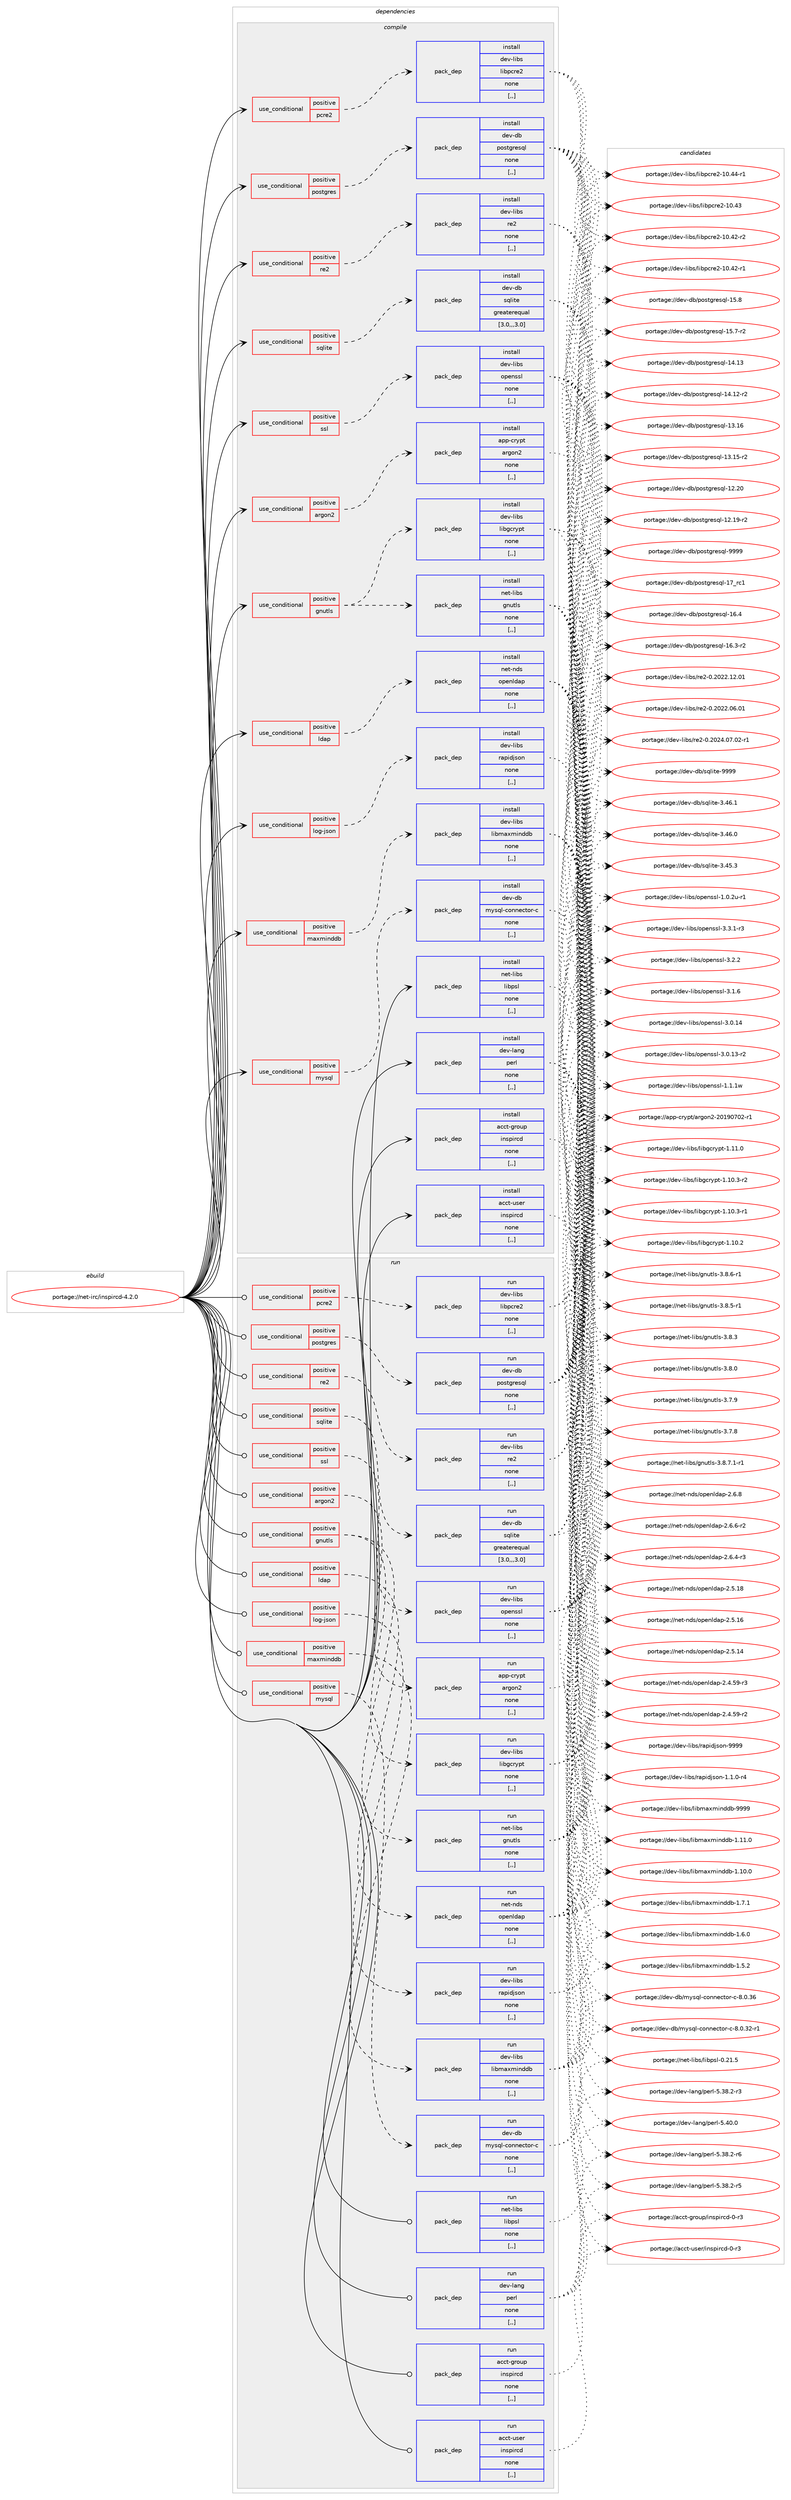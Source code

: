 digraph prolog {

# *************
# Graph options
# *************

newrank=true;
concentrate=true;
compound=true;
graph [rankdir=LR,fontname=Helvetica,fontsize=10,ranksep=1.5];#, ranksep=2.5, nodesep=0.2];
edge  [arrowhead=vee];
node  [fontname=Helvetica,fontsize=10];

# **********
# The ebuild
# **********

subgraph cluster_leftcol {
color=gray;
label=<<i>ebuild</i>>;
id [label="portage://net-irc/inspircd-4.2.0", color=red, width=4, href="../net-irc/inspircd-4.2.0.svg"];
}

# ****************
# The dependencies
# ****************

subgraph cluster_midcol {
color=gray;
label=<<i>dependencies</i>>;
subgraph cluster_compile {
fillcolor="#eeeeee";
style=filled;
label=<<i>compile</i>>;
subgraph cond226872 {
dependency867693 [label=<<TABLE BORDER="0" CELLBORDER="1" CELLSPACING="0" CELLPADDING="4"><TR><TD ROWSPAN="3" CELLPADDING="10">use_conditional</TD></TR><TR><TD>positive</TD></TR><TR><TD>argon2</TD></TR></TABLE>>, shape=none, color=red];
subgraph pack634426 {
dependency867694 [label=<<TABLE BORDER="0" CELLBORDER="1" CELLSPACING="0" CELLPADDING="4" WIDTH="220"><TR><TD ROWSPAN="6" CELLPADDING="30">pack_dep</TD></TR><TR><TD WIDTH="110">install</TD></TR><TR><TD>app-crypt</TD></TR><TR><TD>argon2</TD></TR><TR><TD>none</TD></TR><TR><TD>[,,]</TD></TR></TABLE>>, shape=none, color=blue];
}
dependency867693:e -> dependency867694:w [weight=20,style="dashed",arrowhead="vee"];
}
id:e -> dependency867693:w [weight=20,style="solid",arrowhead="vee"];
subgraph cond226873 {
dependency867695 [label=<<TABLE BORDER="0" CELLBORDER="1" CELLSPACING="0" CELLPADDING="4"><TR><TD ROWSPAN="3" CELLPADDING="10">use_conditional</TD></TR><TR><TD>positive</TD></TR><TR><TD>gnutls</TD></TR></TABLE>>, shape=none, color=red];
subgraph pack634427 {
dependency867696 [label=<<TABLE BORDER="0" CELLBORDER="1" CELLSPACING="0" CELLPADDING="4" WIDTH="220"><TR><TD ROWSPAN="6" CELLPADDING="30">pack_dep</TD></TR><TR><TD WIDTH="110">install</TD></TR><TR><TD>net-libs</TD></TR><TR><TD>gnutls</TD></TR><TR><TD>none</TD></TR><TR><TD>[,,]</TD></TR></TABLE>>, shape=none, color=blue];
}
dependency867695:e -> dependency867696:w [weight=20,style="dashed",arrowhead="vee"];
subgraph pack634428 {
dependency867697 [label=<<TABLE BORDER="0" CELLBORDER="1" CELLSPACING="0" CELLPADDING="4" WIDTH="220"><TR><TD ROWSPAN="6" CELLPADDING="30">pack_dep</TD></TR><TR><TD WIDTH="110">install</TD></TR><TR><TD>dev-libs</TD></TR><TR><TD>libgcrypt</TD></TR><TR><TD>none</TD></TR><TR><TD>[,,]</TD></TR></TABLE>>, shape=none, color=blue];
}
dependency867695:e -> dependency867697:w [weight=20,style="dashed",arrowhead="vee"];
}
id:e -> dependency867695:w [weight=20,style="solid",arrowhead="vee"];
subgraph cond226874 {
dependency867698 [label=<<TABLE BORDER="0" CELLBORDER="1" CELLSPACING="0" CELLPADDING="4"><TR><TD ROWSPAN="3" CELLPADDING="10">use_conditional</TD></TR><TR><TD>positive</TD></TR><TR><TD>ldap</TD></TR></TABLE>>, shape=none, color=red];
subgraph pack634429 {
dependency867699 [label=<<TABLE BORDER="0" CELLBORDER="1" CELLSPACING="0" CELLPADDING="4" WIDTH="220"><TR><TD ROWSPAN="6" CELLPADDING="30">pack_dep</TD></TR><TR><TD WIDTH="110">install</TD></TR><TR><TD>net-nds</TD></TR><TR><TD>openldap</TD></TR><TR><TD>none</TD></TR><TR><TD>[,,]</TD></TR></TABLE>>, shape=none, color=blue];
}
dependency867698:e -> dependency867699:w [weight=20,style="dashed",arrowhead="vee"];
}
id:e -> dependency867698:w [weight=20,style="solid",arrowhead="vee"];
subgraph cond226875 {
dependency867700 [label=<<TABLE BORDER="0" CELLBORDER="1" CELLSPACING="0" CELLPADDING="4"><TR><TD ROWSPAN="3" CELLPADDING="10">use_conditional</TD></TR><TR><TD>positive</TD></TR><TR><TD>log-json</TD></TR></TABLE>>, shape=none, color=red];
subgraph pack634430 {
dependency867701 [label=<<TABLE BORDER="0" CELLBORDER="1" CELLSPACING="0" CELLPADDING="4" WIDTH="220"><TR><TD ROWSPAN="6" CELLPADDING="30">pack_dep</TD></TR><TR><TD WIDTH="110">install</TD></TR><TR><TD>dev-libs</TD></TR><TR><TD>rapidjson</TD></TR><TR><TD>none</TD></TR><TR><TD>[,,]</TD></TR></TABLE>>, shape=none, color=blue];
}
dependency867700:e -> dependency867701:w [weight=20,style="dashed",arrowhead="vee"];
}
id:e -> dependency867700:w [weight=20,style="solid",arrowhead="vee"];
subgraph cond226876 {
dependency867702 [label=<<TABLE BORDER="0" CELLBORDER="1" CELLSPACING="0" CELLPADDING="4"><TR><TD ROWSPAN="3" CELLPADDING="10">use_conditional</TD></TR><TR><TD>positive</TD></TR><TR><TD>maxminddb</TD></TR></TABLE>>, shape=none, color=red];
subgraph pack634431 {
dependency867703 [label=<<TABLE BORDER="0" CELLBORDER="1" CELLSPACING="0" CELLPADDING="4" WIDTH="220"><TR><TD ROWSPAN="6" CELLPADDING="30">pack_dep</TD></TR><TR><TD WIDTH="110">install</TD></TR><TR><TD>dev-libs</TD></TR><TR><TD>libmaxminddb</TD></TR><TR><TD>none</TD></TR><TR><TD>[,,]</TD></TR></TABLE>>, shape=none, color=blue];
}
dependency867702:e -> dependency867703:w [weight=20,style="dashed",arrowhead="vee"];
}
id:e -> dependency867702:w [weight=20,style="solid",arrowhead="vee"];
subgraph cond226877 {
dependency867704 [label=<<TABLE BORDER="0" CELLBORDER="1" CELLSPACING="0" CELLPADDING="4"><TR><TD ROWSPAN="3" CELLPADDING="10">use_conditional</TD></TR><TR><TD>positive</TD></TR><TR><TD>mysql</TD></TR></TABLE>>, shape=none, color=red];
subgraph pack634432 {
dependency867705 [label=<<TABLE BORDER="0" CELLBORDER="1" CELLSPACING="0" CELLPADDING="4" WIDTH="220"><TR><TD ROWSPAN="6" CELLPADDING="30">pack_dep</TD></TR><TR><TD WIDTH="110">install</TD></TR><TR><TD>dev-db</TD></TR><TR><TD>mysql-connector-c</TD></TR><TR><TD>none</TD></TR><TR><TD>[,,]</TD></TR></TABLE>>, shape=none, color=blue];
}
dependency867704:e -> dependency867705:w [weight=20,style="dashed",arrowhead="vee"];
}
id:e -> dependency867704:w [weight=20,style="solid",arrowhead="vee"];
subgraph cond226878 {
dependency867706 [label=<<TABLE BORDER="0" CELLBORDER="1" CELLSPACING="0" CELLPADDING="4"><TR><TD ROWSPAN="3" CELLPADDING="10">use_conditional</TD></TR><TR><TD>positive</TD></TR><TR><TD>pcre2</TD></TR></TABLE>>, shape=none, color=red];
subgraph pack634433 {
dependency867707 [label=<<TABLE BORDER="0" CELLBORDER="1" CELLSPACING="0" CELLPADDING="4" WIDTH="220"><TR><TD ROWSPAN="6" CELLPADDING="30">pack_dep</TD></TR><TR><TD WIDTH="110">install</TD></TR><TR><TD>dev-libs</TD></TR><TR><TD>libpcre2</TD></TR><TR><TD>none</TD></TR><TR><TD>[,,]</TD></TR></TABLE>>, shape=none, color=blue];
}
dependency867706:e -> dependency867707:w [weight=20,style="dashed",arrowhead="vee"];
}
id:e -> dependency867706:w [weight=20,style="solid",arrowhead="vee"];
subgraph cond226879 {
dependency867708 [label=<<TABLE BORDER="0" CELLBORDER="1" CELLSPACING="0" CELLPADDING="4"><TR><TD ROWSPAN="3" CELLPADDING="10">use_conditional</TD></TR><TR><TD>positive</TD></TR><TR><TD>postgres</TD></TR></TABLE>>, shape=none, color=red];
subgraph pack634434 {
dependency867709 [label=<<TABLE BORDER="0" CELLBORDER="1" CELLSPACING="0" CELLPADDING="4" WIDTH="220"><TR><TD ROWSPAN="6" CELLPADDING="30">pack_dep</TD></TR><TR><TD WIDTH="110">install</TD></TR><TR><TD>dev-db</TD></TR><TR><TD>postgresql</TD></TR><TR><TD>none</TD></TR><TR><TD>[,,]</TD></TR></TABLE>>, shape=none, color=blue];
}
dependency867708:e -> dependency867709:w [weight=20,style="dashed",arrowhead="vee"];
}
id:e -> dependency867708:w [weight=20,style="solid",arrowhead="vee"];
subgraph cond226880 {
dependency867710 [label=<<TABLE BORDER="0" CELLBORDER="1" CELLSPACING="0" CELLPADDING="4"><TR><TD ROWSPAN="3" CELLPADDING="10">use_conditional</TD></TR><TR><TD>positive</TD></TR><TR><TD>re2</TD></TR></TABLE>>, shape=none, color=red];
subgraph pack634435 {
dependency867711 [label=<<TABLE BORDER="0" CELLBORDER="1" CELLSPACING="0" CELLPADDING="4" WIDTH="220"><TR><TD ROWSPAN="6" CELLPADDING="30">pack_dep</TD></TR><TR><TD WIDTH="110">install</TD></TR><TR><TD>dev-libs</TD></TR><TR><TD>re2</TD></TR><TR><TD>none</TD></TR><TR><TD>[,,]</TD></TR></TABLE>>, shape=none, color=blue];
}
dependency867710:e -> dependency867711:w [weight=20,style="dashed",arrowhead="vee"];
}
id:e -> dependency867710:w [weight=20,style="solid",arrowhead="vee"];
subgraph cond226881 {
dependency867712 [label=<<TABLE BORDER="0" CELLBORDER="1" CELLSPACING="0" CELLPADDING="4"><TR><TD ROWSPAN="3" CELLPADDING="10">use_conditional</TD></TR><TR><TD>positive</TD></TR><TR><TD>sqlite</TD></TR></TABLE>>, shape=none, color=red];
subgraph pack634436 {
dependency867713 [label=<<TABLE BORDER="0" CELLBORDER="1" CELLSPACING="0" CELLPADDING="4" WIDTH="220"><TR><TD ROWSPAN="6" CELLPADDING="30">pack_dep</TD></TR><TR><TD WIDTH="110">install</TD></TR><TR><TD>dev-db</TD></TR><TR><TD>sqlite</TD></TR><TR><TD>greaterequal</TD></TR><TR><TD>[3.0,,,3.0]</TD></TR></TABLE>>, shape=none, color=blue];
}
dependency867712:e -> dependency867713:w [weight=20,style="dashed",arrowhead="vee"];
}
id:e -> dependency867712:w [weight=20,style="solid",arrowhead="vee"];
subgraph cond226882 {
dependency867714 [label=<<TABLE BORDER="0" CELLBORDER="1" CELLSPACING="0" CELLPADDING="4"><TR><TD ROWSPAN="3" CELLPADDING="10">use_conditional</TD></TR><TR><TD>positive</TD></TR><TR><TD>ssl</TD></TR></TABLE>>, shape=none, color=red];
subgraph pack634437 {
dependency867715 [label=<<TABLE BORDER="0" CELLBORDER="1" CELLSPACING="0" CELLPADDING="4" WIDTH="220"><TR><TD ROWSPAN="6" CELLPADDING="30">pack_dep</TD></TR><TR><TD WIDTH="110">install</TD></TR><TR><TD>dev-libs</TD></TR><TR><TD>openssl</TD></TR><TR><TD>none</TD></TR><TR><TD>[,,]</TD></TR></TABLE>>, shape=none, color=blue];
}
dependency867714:e -> dependency867715:w [weight=20,style="dashed",arrowhead="vee"];
}
id:e -> dependency867714:w [weight=20,style="solid",arrowhead="vee"];
subgraph pack634438 {
dependency867716 [label=<<TABLE BORDER="0" CELLBORDER="1" CELLSPACING="0" CELLPADDING="4" WIDTH="220"><TR><TD ROWSPAN="6" CELLPADDING="30">pack_dep</TD></TR><TR><TD WIDTH="110">install</TD></TR><TR><TD>acct-group</TD></TR><TR><TD>inspircd</TD></TR><TR><TD>none</TD></TR><TR><TD>[,,]</TD></TR></TABLE>>, shape=none, color=blue];
}
id:e -> dependency867716:w [weight=20,style="solid",arrowhead="vee"];
subgraph pack634439 {
dependency867717 [label=<<TABLE BORDER="0" CELLBORDER="1" CELLSPACING="0" CELLPADDING="4" WIDTH="220"><TR><TD ROWSPAN="6" CELLPADDING="30">pack_dep</TD></TR><TR><TD WIDTH="110">install</TD></TR><TR><TD>acct-user</TD></TR><TR><TD>inspircd</TD></TR><TR><TD>none</TD></TR><TR><TD>[,,]</TD></TR></TABLE>>, shape=none, color=blue];
}
id:e -> dependency867717:w [weight=20,style="solid",arrowhead="vee"];
subgraph pack634440 {
dependency867718 [label=<<TABLE BORDER="0" CELLBORDER="1" CELLSPACING="0" CELLPADDING="4" WIDTH="220"><TR><TD ROWSPAN="6" CELLPADDING="30">pack_dep</TD></TR><TR><TD WIDTH="110">install</TD></TR><TR><TD>dev-lang</TD></TR><TR><TD>perl</TD></TR><TR><TD>none</TD></TR><TR><TD>[,,]</TD></TR></TABLE>>, shape=none, color=blue];
}
id:e -> dependency867718:w [weight=20,style="solid",arrowhead="vee"];
subgraph pack634441 {
dependency867719 [label=<<TABLE BORDER="0" CELLBORDER="1" CELLSPACING="0" CELLPADDING="4" WIDTH="220"><TR><TD ROWSPAN="6" CELLPADDING="30">pack_dep</TD></TR><TR><TD WIDTH="110">install</TD></TR><TR><TD>net-libs</TD></TR><TR><TD>libpsl</TD></TR><TR><TD>none</TD></TR><TR><TD>[,,]</TD></TR></TABLE>>, shape=none, color=blue];
}
id:e -> dependency867719:w [weight=20,style="solid",arrowhead="vee"];
}
subgraph cluster_compileandrun {
fillcolor="#eeeeee";
style=filled;
label=<<i>compile and run</i>>;
}
subgraph cluster_run {
fillcolor="#eeeeee";
style=filled;
label=<<i>run</i>>;
subgraph cond226883 {
dependency867720 [label=<<TABLE BORDER="0" CELLBORDER="1" CELLSPACING="0" CELLPADDING="4"><TR><TD ROWSPAN="3" CELLPADDING="10">use_conditional</TD></TR><TR><TD>positive</TD></TR><TR><TD>argon2</TD></TR></TABLE>>, shape=none, color=red];
subgraph pack634442 {
dependency867721 [label=<<TABLE BORDER="0" CELLBORDER="1" CELLSPACING="0" CELLPADDING="4" WIDTH="220"><TR><TD ROWSPAN="6" CELLPADDING="30">pack_dep</TD></TR><TR><TD WIDTH="110">run</TD></TR><TR><TD>app-crypt</TD></TR><TR><TD>argon2</TD></TR><TR><TD>none</TD></TR><TR><TD>[,,]</TD></TR></TABLE>>, shape=none, color=blue];
}
dependency867720:e -> dependency867721:w [weight=20,style="dashed",arrowhead="vee"];
}
id:e -> dependency867720:w [weight=20,style="solid",arrowhead="odot"];
subgraph cond226884 {
dependency867722 [label=<<TABLE BORDER="0" CELLBORDER="1" CELLSPACING="0" CELLPADDING="4"><TR><TD ROWSPAN="3" CELLPADDING="10">use_conditional</TD></TR><TR><TD>positive</TD></TR><TR><TD>gnutls</TD></TR></TABLE>>, shape=none, color=red];
subgraph pack634443 {
dependency867723 [label=<<TABLE BORDER="0" CELLBORDER="1" CELLSPACING="0" CELLPADDING="4" WIDTH="220"><TR><TD ROWSPAN="6" CELLPADDING="30">pack_dep</TD></TR><TR><TD WIDTH="110">run</TD></TR><TR><TD>net-libs</TD></TR><TR><TD>gnutls</TD></TR><TR><TD>none</TD></TR><TR><TD>[,,]</TD></TR></TABLE>>, shape=none, color=blue];
}
dependency867722:e -> dependency867723:w [weight=20,style="dashed",arrowhead="vee"];
subgraph pack634444 {
dependency867724 [label=<<TABLE BORDER="0" CELLBORDER="1" CELLSPACING="0" CELLPADDING="4" WIDTH="220"><TR><TD ROWSPAN="6" CELLPADDING="30">pack_dep</TD></TR><TR><TD WIDTH="110">run</TD></TR><TR><TD>dev-libs</TD></TR><TR><TD>libgcrypt</TD></TR><TR><TD>none</TD></TR><TR><TD>[,,]</TD></TR></TABLE>>, shape=none, color=blue];
}
dependency867722:e -> dependency867724:w [weight=20,style="dashed",arrowhead="vee"];
}
id:e -> dependency867722:w [weight=20,style="solid",arrowhead="odot"];
subgraph cond226885 {
dependency867725 [label=<<TABLE BORDER="0" CELLBORDER="1" CELLSPACING="0" CELLPADDING="4"><TR><TD ROWSPAN="3" CELLPADDING="10">use_conditional</TD></TR><TR><TD>positive</TD></TR><TR><TD>ldap</TD></TR></TABLE>>, shape=none, color=red];
subgraph pack634445 {
dependency867726 [label=<<TABLE BORDER="0" CELLBORDER="1" CELLSPACING="0" CELLPADDING="4" WIDTH="220"><TR><TD ROWSPAN="6" CELLPADDING="30">pack_dep</TD></TR><TR><TD WIDTH="110">run</TD></TR><TR><TD>net-nds</TD></TR><TR><TD>openldap</TD></TR><TR><TD>none</TD></TR><TR><TD>[,,]</TD></TR></TABLE>>, shape=none, color=blue];
}
dependency867725:e -> dependency867726:w [weight=20,style="dashed",arrowhead="vee"];
}
id:e -> dependency867725:w [weight=20,style="solid",arrowhead="odot"];
subgraph cond226886 {
dependency867727 [label=<<TABLE BORDER="0" CELLBORDER="1" CELLSPACING="0" CELLPADDING="4"><TR><TD ROWSPAN="3" CELLPADDING="10">use_conditional</TD></TR><TR><TD>positive</TD></TR><TR><TD>log-json</TD></TR></TABLE>>, shape=none, color=red];
subgraph pack634446 {
dependency867728 [label=<<TABLE BORDER="0" CELLBORDER="1" CELLSPACING="0" CELLPADDING="4" WIDTH="220"><TR><TD ROWSPAN="6" CELLPADDING="30">pack_dep</TD></TR><TR><TD WIDTH="110">run</TD></TR><TR><TD>dev-libs</TD></TR><TR><TD>rapidjson</TD></TR><TR><TD>none</TD></TR><TR><TD>[,,]</TD></TR></TABLE>>, shape=none, color=blue];
}
dependency867727:e -> dependency867728:w [weight=20,style="dashed",arrowhead="vee"];
}
id:e -> dependency867727:w [weight=20,style="solid",arrowhead="odot"];
subgraph cond226887 {
dependency867729 [label=<<TABLE BORDER="0" CELLBORDER="1" CELLSPACING="0" CELLPADDING="4"><TR><TD ROWSPAN="3" CELLPADDING="10">use_conditional</TD></TR><TR><TD>positive</TD></TR><TR><TD>maxminddb</TD></TR></TABLE>>, shape=none, color=red];
subgraph pack634447 {
dependency867730 [label=<<TABLE BORDER="0" CELLBORDER="1" CELLSPACING="0" CELLPADDING="4" WIDTH="220"><TR><TD ROWSPAN="6" CELLPADDING="30">pack_dep</TD></TR><TR><TD WIDTH="110">run</TD></TR><TR><TD>dev-libs</TD></TR><TR><TD>libmaxminddb</TD></TR><TR><TD>none</TD></TR><TR><TD>[,,]</TD></TR></TABLE>>, shape=none, color=blue];
}
dependency867729:e -> dependency867730:w [weight=20,style="dashed",arrowhead="vee"];
}
id:e -> dependency867729:w [weight=20,style="solid",arrowhead="odot"];
subgraph cond226888 {
dependency867731 [label=<<TABLE BORDER="0" CELLBORDER="1" CELLSPACING="0" CELLPADDING="4"><TR><TD ROWSPAN="3" CELLPADDING="10">use_conditional</TD></TR><TR><TD>positive</TD></TR><TR><TD>mysql</TD></TR></TABLE>>, shape=none, color=red];
subgraph pack634448 {
dependency867732 [label=<<TABLE BORDER="0" CELLBORDER="1" CELLSPACING="0" CELLPADDING="4" WIDTH="220"><TR><TD ROWSPAN="6" CELLPADDING="30">pack_dep</TD></TR><TR><TD WIDTH="110">run</TD></TR><TR><TD>dev-db</TD></TR><TR><TD>mysql-connector-c</TD></TR><TR><TD>none</TD></TR><TR><TD>[,,]</TD></TR></TABLE>>, shape=none, color=blue];
}
dependency867731:e -> dependency867732:w [weight=20,style="dashed",arrowhead="vee"];
}
id:e -> dependency867731:w [weight=20,style="solid",arrowhead="odot"];
subgraph cond226889 {
dependency867733 [label=<<TABLE BORDER="0" CELLBORDER="1" CELLSPACING="0" CELLPADDING="4"><TR><TD ROWSPAN="3" CELLPADDING="10">use_conditional</TD></TR><TR><TD>positive</TD></TR><TR><TD>pcre2</TD></TR></TABLE>>, shape=none, color=red];
subgraph pack634449 {
dependency867734 [label=<<TABLE BORDER="0" CELLBORDER="1" CELLSPACING="0" CELLPADDING="4" WIDTH="220"><TR><TD ROWSPAN="6" CELLPADDING="30">pack_dep</TD></TR><TR><TD WIDTH="110">run</TD></TR><TR><TD>dev-libs</TD></TR><TR><TD>libpcre2</TD></TR><TR><TD>none</TD></TR><TR><TD>[,,]</TD></TR></TABLE>>, shape=none, color=blue];
}
dependency867733:e -> dependency867734:w [weight=20,style="dashed",arrowhead="vee"];
}
id:e -> dependency867733:w [weight=20,style="solid",arrowhead="odot"];
subgraph cond226890 {
dependency867735 [label=<<TABLE BORDER="0" CELLBORDER="1" CELLSPACING="0" CELLPADDING="4"><TR><TD ROWSPAN="3" CELLPADDING="10">use_conditional</TD></TR><TR><TD>positive</TD></TR><TR><TD>postgres</TD></TR></TABLE>>, shape=none, color=red];
subgraph pack634450 {
dependency867736 [label=<<TABLE BORDER="0" CELLBORDER="1" CELLSPACING="0" CELLPADDING="4" WIDTH="220"><TR><TD ROWSPAN="6" CELLPADDING="30">pack_dep</TD></TR><TR><TD WIDTH="110">run</TD></TR><TR><TD>dev-db</TD></TR><TR><TD>postgresql</TD></TR><TR><TD>none</TD></TR><TR><TD>[,,]</TD></TR></TABLE>>, shape=none, color=blue];
}
dependency867735:e -> dependency867736:w [weight=20,style="dashed",arrowhead="vee"];
}
id:e -> dependency867735:w [weight=20,style="solid",arrowhead="odot"];
subgraph cond226891 {
dependency867737 [label=<<TABLE BORDER="0" CELLBORDER="1" CELLSPACING="0" CELLPADDING="4"><TR><TD ROWSPAN="3" CELLPADDING="10">use_conditional</TD></TR><TR><TD>positive</TD></TR><TR><TD>re2</TD></TR></TABLE>>, shape=none, color=red];
subgraph pack634451 {
dependency867738 [label=<<TABLE BORDER="0" CELLBORDER="1" CELLSPACING="0" CELLPADDING="4" WIDTH="220"><TR><TD ROWSPAN="6" CELLPADDING="30">pack_dep</TD></TR><TR><TD WIDTH="110">run</TD></TR><TR><TD>dev-libs</TD></TR><TR><TD>re2</TD></TR><TR><TD>none</TD></TR><TR><TD>[,,]</TD></TR></TABLE>>, shape=none, color=blue];
}
dependency867737:e -> dependency867738:w [weight=20,style="dashed",arrowhead="vee"];
}
id:e -> dependency867737:w [weight=20,style="solid",arrowhead="odot"];
subgraph cond226892 {
dependency867739 [label=<<TABLE BORDER="0" CELLBORDER="1" CELLSPACING="0" CELLPADDING="4"><TR><TD ROWSPAN="3" CELLPADDING="10">use_conditional</TD></TR><TR><TD>positive</TD></TR><TR><TD>sqlite</TD></TR></TABLE>>, shape=none, color=red];
subgraph pack634452 {
dependency867740 [label=<<TABLE BORDER="0" CELLBORDER="1" CELLSPACING="0" CELLPADDING="4" WIDTH="220"><TR><TD ROWSPAN="6" CELLPADDING="30">pack_dep</TD></TR><TR><TD WIDTH="110">run</TD></TR><TR><TD>dev-db</TD></TR><TR><TD>sqlite</TD></TR><TR><TD>greaterequal</TD></TR><TR><TD>[3.0,,,3.0]</TD></TR></TABLE>>, shape=none, color=blue];
}
dependency867739:e -> dependency867740:w [weight=20,style="dashed",arrowhead="vee"];
}
id:e -> dependency867739:w [weight=20,style="solid",arrowhead="odot"];
subgraph cond226893 {
dependency867741 [label=<<TABLE BORDER="0" CELLBORDER="1" CELLSPACING="0" CELLPADDING="4"><TR><TD ROWSPAN="3" CELLPADDING="10">use_conditional</TD></TR><TR><TD>positive</TD></TR><TR><TD>ssl</TD></TR></TABLE>>, shape=none, color=red];
subgraph pack634453 {
dependency867742 [label=<<TABLE BORDER="0" CELLBORDER="1" CELLSPACING="0" CELLPADDING="4" WIDTH="220"><TR><TD ROWSPAN="6" CELLPADDING="30">pack_dep</TD></TR><TR><TD WIDTH="110">run</TD></TR><TR><TD>dev-libs</TD></TR><TR><TD>openssl</TD></TR><TR><TD>none</TD></TR><TR><TD>[,,]</TD></TR></TABLE>>, shape=none, color=blue];
}
dependency867741:e -> dependency867742:w [weight=20,style="dashed",arrowhead="vee"];
}
id:e -> dependency867741:w [weight=20,style="solid",arrowhead="odot"];
subgraph pack634454 {
dependency867743 [label=<<TABLE BORDER="0" CELLBORDER="1" CELLSPACING="0" CELLPADDING="4" WIDTH="220"><TR><TD ROWSPAN="6" CELLPADDING="30">pack_dep</TD></TR><TR><TD WIDTH="110">run</TD></TR><TR><TD>acct-group</TD></TR><TR><TD>inspircd</TD></TR><TR><TD>none</TD></TR><TR><TD>[,,]</TD></TR></TABLE>>, shape=none, color=blue];
}
id:e -> dependency867743:w [weight=20,style="solid",arrowhead="odot"];
subgraph pack634455 {
dependency867744 [label=<<TABLE BORDER="0" CELLBORDER="1" CELLSPACING="0" CELLPADDING="4" WIDTH="220"><TR><TD ROWSPAN="6" CELLPADDING="30">pack_dep</TD></TR><TR><TD WIDTH="110">run</TD></TR><TR><TD>acct-user</TD></TR><TR><TD>inspircd</TD></TR><TR><TD>none</TD></TR><TR><TD>[,,]</TD></TR></TABLE>>, shape=none, color=blue];
}
id:e -> dependency867744:w [weight=20,style="solid",arrowhead="odot"];
subgraph pack634456 {
dependency867745 [label=<<TABLE BORDER="0" CELLBORDER="1" CELLSPACING="0" CELLPADDING="4" WIDTH="220"><TR><TD ROWSPAN="6" CELLPADDING="30">pack_dep</TD></TR><TR><TD WIDTH="110">run</TD></TR><TR><TD>dev-lang</TD></TR><TR><TD>perl</TD></TR><TR><TD>none</TD></TR><TR><TD>[,,]</TD></TR></TABLE>>, shape=none, color=blue];
}
id:e -> dependency867745:w [weight=20,style="solid",arrowhead="odot"];
subgraph pack634457 {
dependency867746 [label=<<TABLE BORDER="0" CELLBORDER="1" CELLSPACING="0" CELLPADDING="4" WIDTH="220"><TR><TD ROWSPAN="6" CELLPADDING="30">pack_dep</TD></TR><TR><TD WIDTH="110">run</TD></TR><TR><TD>net-libs</TD></TR><TR><TD>libpsl</TD></TR><TR><TD>none</TD></TR><TR><TD>[,,]</TD></TR></TABLE>>, shape=none, color=blue];
}
id:e -> dependency867746:w [weight=20,style="solid",arrowhead="odot"];
}
}

# **************
# The candidates
# **************

subgraph cluster_choices {
rank=same;
color=gray;
label=<<i>candidates</i>>;

subgraph choice634426 {
color=black;
nodesep=1;
choice9711211245991141211121164797114103111110504550484957485548504511449 [label="portage://app-crypt/argon2-20190702-r1", color=red, width=4,href="../app-crypt/argon2-20190702-r1.svg"];
dependency867694:e -> choice9711211245991141211121164797114103111110504550484957485548504511449:w [style=dotted,weight="100"];
}
subgraph choice634427 {
color=black;
nodesep=1;
choice11010111645108105981154710311011711610811545514656465546494511449 [label="portage://net-libs/gnutls-3.8.7.1-r1", color=red, width=4,href="../net-libs/gnutls-3.8.7.1-r1.svg"];
choice1101011164510810598115471031101171161081154551465646544511449 [label="portage://net-libs/gnutls-3.8.6-r1", color=red, width=4,href="../net-libs/gnutls-3.8.6-r1.svg"];
choice1101011164510810598115471031101171161081154551465646534511449 [label="portage://net-libs/gnutls-3.8.5-r1", color=red, width=4,href="../net-libs/gnutls-3.8.5-r1.svg"];
choice110101116451081059811547103110117116108115455146564651 [label="portage://net-libs/gnutls-3.8.3", color=red, width=4,href="../net-libs/gnutls-3.8.3.svg"];
choice110101116451081059811547103110117116108115455146564648 [label="portage://net-libs/gnutls-3.8.0", color=red, width=4,href="../net-libs/gnutls-3.8.0.svg"];
choice110101116451081059811547103110117116108115455146554657 [label="portage://net-libs/gnutls-3.7.9", color=red, width=4,href="../net-libs/gnutls-3.7.9.svg"];
choice110101116451081059811547103110117116108115455146554656 [label="portage://net-libs/gnutls-3.7.8", color=red, width=4,href="../net-libs/gnutls-3.7.8.svg"];
dependency867696:e -> choice11010111645108105981154710311011711610811545514656465546494511449:w [style=dotted,weight="100"];
dependency867696:e -> choice1101011164510810598115471031101171161081154551465646544511449:w [style=dotted,weight="100"];
dependency867696:e -> choice1101011164510810598115471031101171161081154551465646534511449:w [style=dotted,weight="100"];
dependency867696:e -> choice110101116451081059811547103110117116108115455146564651:w [style=dotted,weight="100"];
dependency867696:e -> choice110101116451081059811547103110117116108115455146564648:w [style=dotted,weight="100"];
dependency867696:e -> choice110101116451081059811547103110117116108115455146554657:w [style=dotted,weight="100"];
dependency867696:e -> choice110101116451081059811547103110117116108115455146554656:w [style=dotted,weight="100"];
}
subgraph choice634428 {
color=black;
nodesep=1;
choice100101118451081059811547108105981039911412111211645494649494648 [label="portage://dev-libs/libgcrypt-1.11.0", color=red, width=4,href="../dev-libs/libgcrypt-1.11.0.svg"];
choice1001011184510810598115471081059810399114121112116454946494846514511450 [label="portage://dev-libs/libgcrypt-1.10.3-r2", color=red, width=4,href="../dev-libs/libgcrypt-1.10.3-r2.svg"];
choice1001011184510810598115471081059810399114121112116454946494846514511449 [label="portage://dev-libs/libgcrypt-1.10.3-r1", color=red, width=4,href="../dev-libs/libgcrypt-1.10.3-r1.svg"];
choice100101118451081059811547108105981039911412111211645494649484650 [label="portage://dev-libs/libgcrypt-1.10.2", color=red, width=4,href="../dev-libs/libgcrypt-1.10.2.svg"];
dependency867697:e -> choice100101118451081059811547108105981039911412111211645494649494648:w [style=dotted,weight="100"];
dependency867697:e -> choice1001011184510810598115471081059810399114121112116454946494846514511450:w [style=dotted,weight="100"];
dependency867697:e -> choice1001011184510810598115471081059810399114121112116454946494846514511449:w [style=dotted,weight="100"];
dependency867697:e -> choice100101118451081059811547108105981039911412111211645494649484650:w [style=dotted,weight="100"];
}
subgraph choice634429 {
color=black;
nodesep=1;
choice110101116451101001154711111210111010810097112455046544656 [label="portage://net-nds/openldap-2.6.8", color=red, width=4,href="../net-nds/openldap-2.6.8.svg"];
choice1101011164511010011547111112101110108100971124550465446544511450 [label="portage://net-nds/openldap-2.6.6-r2", color=red, width=4,href="../net-nds/openldap-2.6.6-r2.svg"];
choice1101011164511010011547111112101110108100971124550465446524511451 [label="portage://net-nds/openldap-2.6.4-r3", color=red, width=4,href="../net-nds/openldap-2.6.4-r3.svg"];
choice11010111645110100115471111121011101081009711245504653464956 [label="portage://net-nds/openldap-2.5.18", color=red, width=4,href="../net-nds/openldap-2.5.18.svg"];
choice11010111645110100115471111121011101081009711245504653464954 [label="portage://net-nds/openldap-2.5.16", color=red, width=4,href="../net-nds/openldap-2.5.16.svg"];
choice11010111645110100115471111121011101081009711245504653464952 [label="portage://net-nds/openldap-2.5.14", color=red, width=4,href="../net-nds/openldap-2.5.14.svg"];
choice110101116451101001154711111210111010810097112455046524653574511451 [label="portage://net-nds/openldap-2.4.59-r3", color=red, width=4,href="../net-nds/openldap-2.4.59-r3.svg"];
choice110101116451101001154711111210111010810097112455046524653574511450 [label="portage://net-nds/openldap-2.4.59-r2", color=red, width=4,href="../net-nds/openldap-2.4.59-r2.svg"];
dependency867699:e -> choice110101116451101001154711111210111010810097112455046544656:w [style=dotted,weight="100"];
dependency867699:e -> choice1101011164511010011547111112101110108100971124550465446544511450:w [style=dotted,weight="100"];
dependency867699:e -> choice1101011164511010011547111112101110108100971124550465446524511451:w [style=dotted,weight="100"];
dependency867699:e -> choice11010111645110100115471111121011101081009711245504653464956:w [style=dotted,weight="100"];
dependency867699:e -> choice11010111645110100115471111121011101081009711245504653464954:w [style=dotted,weight="100"];
dependency867699:e -> choice11010111645110100115471111121011101081009711245504653464952:w [style=dotted,weight="100"];
dependency867699:e -> choice110101116451101001154711111210111010810097112455046524653574511451:w [style=dotted,weight="100"];
dependency867699:e -> choice110101116451101001154711111210111010810097112455046524653574511450:w [style=dotted,weight="100"];
}
subgraph choice634430 {
color=black;
nodesep=1;
choice100101118451081059811547114971121051001061151111104557575757 [label="portage://dev-libs/rapidjson-9999", color=red, width=4,href="../dev-libs/rapidjson-9999.svg"];
choice100101118451081059811547114971121051001061151111104549464946484511452 [label="portage://dev-libs/rapidjson-1.1.0-r4", color=red, width=4,href="../dev-libs/rapidjson-1.1.0-r4.svg"];
dependency867701:e -> choice100101118451081059811547114971121051001061151111104557575757:w [style=dotted,weight="100"];
dependency867701:e -> choice100101118451081059811547114971121051001061151111104549464946484511452:w [style=dotted,weight="100"];
}
subgraph choice634431 {
color=black;
nodesep=1;
choice1001011184510810598115471081059810997120109105110100100984557575757 [label="portage://dev-libs/libmaxminddb-9999", color=red, width=4,href="../dev-libs/libmaxminddb-9999.svg"];
choice10010111845108105981154710810598109971201091051101001009845494649494648 [label="portage://dev-libs/libmaxminddb-1.11.0", color=red, width=4,href="../dev-libs/libmaxminddb-1.11.0.svg"];
choice10010111845108105981154710810598109971201091051101001009845494649484648 [label="portage://dev-libs/libmaxminddb-1.10.0", color=red, width=4,href="../dev-libs/libmaxminddb-1.10.0.svg"];
choice100101118451081059811547108105981099712010910511010010098454946554649 [label="portage://dev-libs/libmaxminddb-1.7.1", color=red, width=4,href="../dev-libs/libmaxminddb-1.7.1.svg"];
choice100101118451081059811547108105981099712010910511010010098454946544648 [label="portage://dev-libs/libmaxminddb-1.6.0", color=red, width=4,href="../dev-libs/libmaxminddb-1.6.0.svg"];
choice100101118451081059811547108105981099712010910511010010098454946534650 [label="portage://dev-libs/libmaxminddb-1.5.2", color=red, width=4,href="../dev-libs/libmaxminddb-1.5.2.svg"];
dependency867703:e -> choice1001011184510810598115471081059810997120109105110100100984557575757:w [style=dotted,weight="100"];
dependency867703:e -> choice10010111845108105981154710810598109971201091051101001009845494649494648:w [style=dotted,weight="100"];
dependency867703:e -> choice10010111845108105981154710810598109971201091051101001009845494649484648:w [style=dotted,weight="100"];
dependency867703:e -> choice100101118451081059811547108105981099712010910511010010098454946554649:w [style=dotted,weight="100"];
dependency867703:e -> choice100101118451081059811547108105981099712010910511010010098454946544648:w [style=dotted,weight="100"];
dependency867703:e -> choice100101118451081059811547108105981099712010910511010010098454946534650:w [style=dotted,weight="100"];
}
subgraph choice634432 {
color=black;
nodesep=1;
choice100101118451009847109121115113108459911111011010199116111114459945564648465154 [label="portage://dev-db/mysql-connector-c-8.0.36", color=red, width=4,href="../dev-db/mysql-connector-c-8.0.36.svg"];
choice1001011184510098471091211151131084599111110110101991161111144599455646484651504511449 [label="portage://dev-db/mysql-connector-c-8.0.32-r1", color=red, width=4,href="../dev-db/mysql-connector-c-8.0.32-r1.svg"];
dependency867705:e -> choice100101118451009847109121115113108459911111011010199116111114459945564648465154:w [style=dotted,weight="100"];
dependency867705:e -> choice1001011184510098471091211151131084599111110110101991161111144599455646484651504511449:w [style=dotted,weight="100"];
}
subgraph choice634433 {
color=black;
nodesep=1;
choice1001011184510810598115471081059811299114101504549484652524511449 [label="portage://dev-libs/libpcre2-10.44-r1", color=red, width=4,href="../dev-libs/libpcre2-10.44-r1.svg"];
choice100101118451081059811547108105981129911410150454948465251 [label="portage://dev-libs/libpcre2-10.43", color=red, width=4,href="../dev-libs/libpcre2-10.43.svg"];
choice1001011184510810598115471081059811299114101504549484652504511450 [label="portage://dev-libs/libpcre2-10.42-r2", color=red, width=4,href="../dev-libs/libpcre2-10.42-r2.svg"];
choice1001011184510810598115471081059811299114101504549484652504511449 [label="portage://dev-libs/libpcre2-10.42-r1", color=red, width=4,href="../dev-libs/libpcre2-10.42-r1.svg"];
dependency867707:e -> choice1001011184510810598115471081059811299114101504549484652524511449:w [style=dotted,weight="100"];
dependency867707:e -> choice100101118451081059811547108105981129911410150454948465251:w [style=dotted,weight="100"];
dependency867707:e -> choice1001011184510810598115471081059811299114101504549484652504511450:w [style=dotted,weight="100"];
dependency867707:e -> choice1001011184510810598115471081059811299114101504549484652504511449:w [style=dotted,weight="100"];
}
subgraph choice634434 {
color=black;
nodesep=1;
choice1001011184510098471121111151161031141011151131084557575757 [label="portage://dev-db/postgresql-9999", color=red, width=4,href="../dev-db/postgresql-9999.svg"];
choice100101118451009847112111115116103114101115113108454955951149949 [label="portage://dev-db/postgresql-17_rc1", color=red, width=4,href="../dev-db/postgresql-17_rc1.svg"];
choice1001011184510098471121111151161031141011151131084549544652 [label="portage://dev-db/postgresql-16.4", color=red, width=4,href="../dev-db/postgresql-16.4.svg"];
choice10010111845100984711211111511610311410111511310845495446514511450 [label="portage://dev-db/postgresql-16.3-r2", color=red, width=4,href="../dev-db/postgresql-16.3-r2.svg"];
choice1001011184510098471121111151161031141011151131084549534656 [label="portage://dev-db/postgresql-15.8", color=red, width=4,href="../dev-db/postgresql-15.8.svg"];
choice10010111845100984711211111511610311410111511310845495346554511450 [label="portage://dev-db/postgresql-15.7-r2", color=red, width=4,href="../dev-db/postgresql-15.7-r2.svg"];
choice100101118451009847112111115116103114101115113108454952464951 [label="portage://dev-db/postgresql-14.13", color=red, width=4,href="../dev-db/postgresql-14.13.svg"];
choice1001011184510098471121111151161031141011151131084549524649504511450 [label="portage://dev-db/postgresql-14.12-r2", color=red, width=4,href="../dev-db/postgresql-14.12-r2.svg"];
choice100101118451009847112111115116103114101115113108454951464954 [label="portage://dev-db/postgresql-13.16", color=red, width=4,href="../dev-db/postgresql-13.16.svg"];
choice1001011184510098471121111151161031141011151131084549514649534511450 [label="portage://dev-db/postgresql-13.15-r2", color=red, width=4,href="../dev-db/postgresql-13.15-r2.svg"];
choice100101118451009847112111115116103114101115113108454950465048 [label="portage://dev-db/postgresql-12.20", color=red, width=4,href="../dev-db/postgresql-12.20.svg"];
choice1001011184510098471121111151161031141011151131084549504649574511450 [label="portage://dev-db/postgresql-12.19-r2", color=red, width=4,href="../dev-db/postgresql-12.19-r2.svg"];
dependency867709:e -> choice1001011184510098471121111151161031141011151131084557575757:w [style=dotted,weight="100"];
dependency867709:e -> choice100101118451009847112111115116103114101115113108454955951149949:w [style=dotted,weight="100"];
dependency867709:e -> choice1001011184510098471121111151161031141011151131084549544652:w [style=dotted,weight="100"];
dependency867709:e -> choice10010111845100984711211111511610311410111511310845495446514511450:w [style=dotted,weight="100"];
dependency867709:e -> choice1001011184510098471121111151161031141011151131084549534656:w [style=dotted,weight="100"];
dependency867709:e -> choice10010111845100984711211111511610311410111511310845495346554511450:w [style=dotted,weight="100"];
dependency867709:e -> choice100101118451009847112111115116103114101115113108454952464951:w [style=dotted,weight="100"];
dependency867709:e -> choice1001011184510098471121111151161031141011151131084549524649504511450:w [style=dotted,weight="100"];
dependency867709:e -> choice100101118451009847112111115116103114101115113108454951464954:w [style=dotted,weight="100"];
dependency867709:e -> choice1001011184510098471121111151161031141011151131084549514649534511450:w [style=dotted,weight="100"];
dependency867709:e -> choice100101118451009847112111115116103114101115113108454950465048:w [style=dotted,weight="100"];
dependency867709:e -> choice1001011184510098471121111151161031141011151131084549504649574511450:w [style=dotted,weight="100"];
}
subgraph choice634435 {
color=black;
nodesep=1;
choice10010111845108105981154711410150454846504850524648554648504511449 [label="portage://dev-libs/re2-0.2024.07.02-r1", color=red, width=4,href="../dev-libs/re2-0.2024.07.02-r1.svg"];
choice1001011184510810598115471141015045484650485050464950464849 [label="portage://dev-libs/re2-0.2022.12.01", color=red, width=4,href="../dev-libs/re2-0.2022.12.01.svg"];
choice1001011184510810598115471141015045484650485050464854464849 [label="portage://dev-libs/re2-0.2022.06.01", color=red, width=4,href="../dev-libs/re2-0.2022.06.01.svg"];
dependency867711:e -> choice10010111845108105981154711410150454846504850524648554648504511449:w [style=dotted,weight="100"];
dependency867711:e -> choice1001011184510810598115471141015045484650485050464950464849:w [style=dotted,weight="100"];
dependency867711:e -> choice1001011184510810598115471141015045484650485050464854464849:w [style=dotted,weight="100"];
}
subgraph choice634436 {
color=black;
nodesep=1;
choice1001011184510098471151131081051161014557575757 [label="portage://dev-db/sqlite-9999", color=red, width=4,href="../dev-db/sqlite-9999.svg"];
choice10010111845100984711511310810511610145514652544649 [label="portage://dev-db/sqlite-3.46.1", color=red, width=4,href="../dev-db/sqlite-3.46.1.svg"];
choice10010111845100984711511310810511610145514652544648 [label="portage://dev-db/sqlite-3.46.0", color=red, width=4,href="../dev-db/sqlite-3.46.0.svg"];
choice10010111845100984711511310810511610145514652534651 [label="portage://dev-db/sqlite-3.45.3", color=red, width=4,href="../dev-db/sqlite-3.45.3.svg"];
dependency867713:e -> choice1001011184510098471151131081051161014557575757:w [style=dotted,weight="100"];
dependency867713:e -> choice10010111845100984711511310810511610145514652544649:w [style=dotted,weight="100"];
dependency867713:e -> choice10010111845100984711511310810511610145514652544648:w [style=dotted,weight="100"];
dependency867713:e -> choice10010111845100984711511310810511610145514652534651:w [style=dotted,weight="100"];
}
subgraph choice634437 {
color=black;
nodesep=1;
choice1001011184510810598115471111121011101151151084551465146494511451 [label="portage://dev-libs/openssl-3.3.1-r3", color=red, width=4,href="../dev-libs/openssl-3.3.1-r3.svg"];
choice100101118451081059811547111112101110115115108455146504650 [label="portage://dev-libs/openssl-3.2.2", color=red, width=4,href="../dev-libs/openssl-3.2.2.svg"];
choice100101118451081059811547111112101110115115108455146494654 [label="portage://dev-libs/openssl-3.1.6", color=red, width=4,href="../dev-libs/openssl-3.1.6.svg"];
choice10010111845108105981154711111210111011511510845514648464952 [label="portage://dev-libs/openssl-3.0.14", color=red, width=4,href="../dev-libs/openssl-3.0.14.svg"];
choice100101118451081059811547111112101110115115108455146484649514511450 [label="portage://dev-libs/openssl-3.0.13-r2", color=red, width=4,href="../dev-libs/openssl-3.0.13-r2.svg"];
choice100101118451081059811547111112101110115115108454946494649119 [label="portage://dev-libs/openssl-1.1.1w", color=red, width=4,href="../dev-libs/openssl-1.1.1w.svg"];
choice1001011184510810598115471111121011101151151084549464846501174511449 [label="portage://dev-libs/openssl-1.0.2u-r1", color=red, width=4,href="../dev-libs/openssl-1.0.2u-r1.svg"];
dependency867715:e -> choice1001011184510810598115471111121011101151151084551465146494511451:w [style=dotted,weight="100"];
dependency867715:e -> choice100101118451081059811547111112101110115115108455146504650:w [style=dotted,weight="100"];
dependency867715:e -> choice100101118451081059811547111112101110115115108455146494654:w [style=dotted,weight="100"];
dependency867715:e -> choice10010111845108105981154711111210111011511510845514648464952:w [style=dotted,weight="100"];
dependency867715:e -> choice100101118451081059811547111112101110115115108455146484649514511450:w [style=dotted,weight="100"];
dependency867715:e -> choice100101118451081059811547111112101110115115108454946494649119:w [style=dotted,weight="100"];
dependency867715:e -> choice1001011184510810598115471111121011101151151084549464846501174511449:w [style=dotted,weight="100"];
}
subgraph choice634438 {
color=black;
nodesep=1;
choice97999911645103114111117112471051101151121051149910045484511451 [label="portage://acct-group/inspircd-0-r3", color=red, width=4,href="../acct-group/inspircd-0-r3.svg"];
dependency867716:e -> choice97999911645103114111117112471051101151121051149910045484511451:w [style=dotted,weight="100"];
}
subgraph choice634439 {
color=black;
nodesep=1;
choice97999911645117115101114471051101151121051149910045484511451 [label="portage://acct-user/inspircd-0-r3", color=red, width=4,href="../acct-user/inspircd-0-r3.svg"];
dependency867717:e -> choice97999911645117115101114471051101151121051149910045484511451:w [style=dotted,weight="100"];
}
subgraph choice634440 {
color=black;
nodesep=1;
choice10010111845108971101034711210111410845534652484648 [label="portage://dev-lang/perl-5.40.0", color=red, width=4,href="../dev-lang/perl-5.40.0.svg"];
choice100101118451089711010347112101114108455346515646504511454 [label="portage://dev-lang/perl-5.38.2-r6", color=red, width=4,href="../dev-lang/perl-5.38.2-r6.svg"];
choice100101118451089711010347112101114108455346515646504511453 [label="portage://dev-lang/perl-5.38.2-r5", color=red, width=4,href="../dev-lang/perl-5.38.2-r5.svg"];
choice100101118451089711010347112101114108455346515646504511451 [label="portage://dev-lang/perl-5.38.2-r3", color=red, width=4,href="../dev-lang/perl-5.38.2-r3.svg"];
dependency867718:e -> choice10010111845108971101034711210111410845534652484648:w [style=dotted,weight="100"];
dependency867718:e -> choice100101118451089711010347112101114108455346515646504511454:w [style=dotted,weight="100"];
dependency867718:e -> choice100101118451089711010347112101114108455346515646504511453:w [style=dotted,weight="100"];
dependency867718:e -> choice100101118451089711010347112101114108455346515646504511451:w [style=dotted,weight="100"];
}
subgraph choice634441 {
color=black;
nodesep=1;
choice1101011164510810598115471081059811211510845484650494653 [label="portage://net-libs/libpsl-0.21.5", color=red, width=4,href="../net-libs/libpsl-0.21.5.svg"];
dependency867719:e -> choice1101011164510810598115471081059811211510845484650494653:w [style=dotted,weight="100"];
}
subgraph choice634442 {
color=black;
nodesep=1;
choice9711211245991141211121164797114103111110504550484957485548504511449 [label="portage://app-crypt/argon2-20190702-r1", color=red, width=4,href="../app-crypt/argon2-20190702-r1.svg"];
dependency867721:e -> choice9711211245991141211121164797114103111110504550484957485548504511449:w [style=dotted,weight="100"];
}
subgraph choice634443 {
color=black;
nodesep=1;
choice11010111645108105981154710311011711610811545514656465546494511449 [label="portage://net-libs/gnutls-3.8.7.1-r1", color=red, width=4,href="../net-libs/gnutls-3.8.7.1-r1.svg"];
choice1101011164510810598115471031101171161081154551465646544511449 [label="portage://net-libs/gnutls-3.8.6-r1", color=red, width=4,href="../net-libs/gnutls-3.8.6-r1.svg"];
choice1101011164510810598115471031101171161081154551465646534511449 [label="portage://net-libs/gnutls-3.8.5-r1", color=red, width=4,href="../net-libs/gnutls-3.8.5-r1.svg"];
choice110101116451081059811547103110117116108115455146564651 [label="portage://net-libs/gnutls-3.8.3", color=red, width=4,href="../net-libs/gnutls-3.8.3.svg"];
choice110101116451081059811547103110117116108115455146564648 [label="portage://net-libs/gnutls-3.8.0", color=red, width=4,href="../net-libs/gnutls-3.8.0.svg"];
choice110101116451081059811547103110117116108115455146554657 [label="portage://net-libs/gnutls-3.7.9", color=red, width=4,href="../net-libs/gnutls-3.7.9.svg"];
choice110101116451081059811547103110117116108115455146554656 [label="portage://net-libs/gnutls-3.7.8", color=red, width=4,href="../net-libs/gnutls-3.7.8.svg"];
dependency867723:e -> choice11010111645108105981154710311011711610811545514656465546494511449:w [style=dotted,weight="100"];
dependency867723:e -> choice1101011164510810598115471031101171161081154551465646544511449:w [style=dotted,weight="100"];
dependency867723:e -> choice1101011164510810598115471031101171161081154551465646534511449:w [style=dotted,weight="100"];
dependency867723:e -> choice110101116451081059811547103110117116108115455146564651:w [style=dotted,weight="100"];
dependency867723:e -> choice110101116451081059811547103110117116108115455146564648:w [style=dotted,weight="100"];
dependency867723:e -> choice110101116451081059811547103110117116108115455146554657:w [style=dotted,weight="100"];
dependency867723:e -> choice110101116451081059811547103110117116108115455146554656:w [style=dotted,weight="100"];
}
subgraph choice634444 {
color=black;
nodesep=1;
choice100101118451081059811547108105981039911412111211645494649494648 [label="portage://dev-libs/libgcrypt-1.11.0", color=red, width=4,href="../dev-libs/libgcrypt-1.11.0.svg"];
choice1001011184510810598115471081059810399114121112116454946494846514511450 [label="portage://dev-libs/libgcrypt-1.10.3-r2", color=red, width=4,href="../dev-libs/libgcrypt-1.10.3-r2.svg"];
choice1001011184510810598115471081059810399114121112116454946494846514511449 [label="portage://dev-libs/libgcrypt-1.10.3-r1", color=red, width=4,href="../dev-libs/libgcrypt-1.10.3-r1.svg"];
choice100101118451081059811547108105981039911412111211645494649484650 [label="portage://dev-libs/libgcrypt-1.10.2", color=red, width=4,href="../dev-libs/libgcrypt-1.10.2.svg"];
dependency867724:e -> choice100101118451081059811547108105981039911412111211645494649494648:w [style=dotted,weight="100"];
dependency867724:e -> choice1001011184510810598115471081059810399114121112116454946494846514511450:w [style=dotted,weight="100"];
dependency867724:e -> choice1001011184510810598115471081059810399114121112116454946494846514511449:w [style=dotted,weight="100"];
dependency867724:e -> choice100101118451081059811547108105981039911412111211645494649484650:w [style=dotted,weight="100"];
}
subgraph choice634445 {
color=black;
nodesep=1;
choice110101116451101001154711111210111010810097112455046544656 [label="portage://net-nds/openldap-2.6.8", color=red, width=4,href="../net-nds/openldap-2.6.8.svg"];
choice1101011164511010011547111112101110108100971124550465446544511450 [label="portage://net-nds/openldap-2.6.6-r2", color=red, width=4,href="../net-nds/openldap-2.6.6-r2.svg"];
choice1101011164511010011547111112101110108100971124550465446524511451 [label="portage://net-nds/openldap-2.6.4-r3", color=red, width=4,href="../net-nds/openldap-2.6.4-r3.svg"];
choice11010111645110100115471111121011101081009711245504653464956 [label="portage://net-nds/openldap-2.5.18", color=red, width=4,href="../net-nds/openldap-2.5.18.svg"];
choice11010111645110100115471111121011101081009711245504653464954 [label="portage://net-nds/openldap-2.5.16", color=red, width=4,href="../net-nds/openldap-2.5.16.svg"];
choice11010111645110100115471111121011101081009711245504653464952 [label="portage://net-nds/openldap-2.5.14", color=red, width=4,href="../net-nds/openldap-2.5.14.svg"];
choice110101116451101001154711111210111010810097112455046524653574511451 [label="portage://net-nds/openldap-2.4.59-r3", color=red, width=4,href="../net-nds/openldap-2.4.59-r3.svg"];
choice110101116451101001154711111210111010810097112455046524653574511450 [label="portage://net-nds/openldap-2.4.59-r2", color=red, width=4,href="../net-nds/openldap-2.4.59-r2.svg"];
dependency867726:e -> choice110101116451101001154711111210111010810097112455046544656:w [style=dotted,weight="100"];
dependency867726:e -> choice1101011164511010011547111112101110108100971124550465446544511450:w [style=dotted,weight="100"];
dependency867726:e -> choice1101011164511010011547111112101110108100971124550465446524511451:w [style=dotted,weight="100"];
dependency867726:e -> choice11010111645110100115471111121011101081009711245504653464956:w [style=dotted,weight="100"];
dependency867726:e -> choice11010111645110100115471111121011101081009711245504653464954:w [style=dotted,weight="100"];
dependency867726:e -> choice11010111645110100115471111121011101081009711245504653464952:w [style=dotted,weight="100"];
dependency867726:e -> choice110101116451101001154711111210111010810097112455046524653574511451:w [style=dotted,weight="100"];
dependency867726:e -> choice110101116451101001154711111210111010810097112455046524653574511450:w [style=dotted,weight="100"];
}
subgraph choice634446 {
color=black;
nodesep=1;
choice100101118451081059811547114971121051001061151111104557575757 [label="portage://dev-libs/rapidjson-9999", color=red, width=4,href="../dev-libs/rapidjson-9999.svg"];
choice100101118451081059811547114971121051001061151111104549464946484511452 [label="portage://dev-libs/rapidjson-1.1.0-r4", color=red, width=4,href="../dev-libs/rapidjson-1.1.0-r4.svg"];
dependency867728:e -> choice100101118451081059811547114971121051001061151111104557575757:w [style=dotted,weight="100"];
dependency867728:e -> choice100101118451081059811547114971121051001061151111104549464946484511452:w [style=dotted,weight="100"];
}
subgraph choice634447 {
color=black;
nodesep=1;
choice1001011184510810598115471081059810997120109105110100100984557575757 [label="portage://dev-libs/libmaxminddb-9999", color=red, width=4,href="../dev-libs/libmaxminddb-9999.svg"];
choice10010111845108105981154710810598109971201091051101001009845494649494648 [label="portage://dev-libs/libmaxminddb-1.11.0", color=red, width=4,href="../dev-libs/libmaxminddb-1.11.0.svg"];
choice10010111845108105981154710810598109971201091051101001009845494649484648 [label="portage://dev-libs/libmaxminddb-1.10.0", color=red, width=4,href="../dev-libs/libmaxminddb-1.10.0.svg"];
choice100101118451081059811547108105981099712010910511010010098454946554649 [label="portage://dev-libs/libmaxminddb-1.7.1", color=red, width=4,href="../dev-libs/libmaxminddb-1.7.1.svg"];
choice100101118451081059811547108105981099712010910511010010098454946544648 [label="portage://dev-libs/libmaxminddb-1.6.0", color=red, width=4,href="../dev-libs/libmaxminddb-1.6.0.svg"];
choice100101118451081059811547108105981099712010910511010010098454946534650 [label="portage://dev-libs/libmaxminddb-1.5.2", color=red, width=4,href="../dev-libs/libmaxminddb-1.5.2.svg"];
dependency867730:e -> choice1001011184510810598115471081059810997120109105110100100984557575757:w [style=dotted,weight="100"];
dependency867730:e -> choice10010111845108105981154710810598109971201091051101001009845494649494648:w [style=dotted,weight="100"];
dependency867730:e -> choice10010111845108105981154710810598109971201091051101001009845494649484648:w [style=dotted,weight="100"];
dependency867730:e -> choice100101118451081059811547108105981099712010910511010010098454946554649:w [style=dotted,weight="100"];
dependency867730:e -> choice100101118451081059811547108105981099712010910511010010098454946544648:w [style=dotted,weight="100"];
dependency867730:e -> choice100101118451081059811547108105981099712010910511010010098454946534650:w [style=dotted,weight="100"];
}
subgraph choice634448 {
color=black;
nodesep=1;
choice100101118451009847109121115113108459911111011010199116111114459945564648465154 [label="portage://dev-db/mysql-connector-c-8.0.36", color=red, width=4,href="../dev-db/mysql-connector-c-8.0.36.svg"];
choice1001011184510098471091211151131084599111110110101991161111144599455646484651504511449 [label="portage://dev-db/mysql-connector-c-8.0.32-r1", color=red, width=4,href="../dev-db/mysql-connector-c-8.0.32-r1.svg"];
dependency867732:e -> choice100101118451009847109121115113108459911111011010199116111114459945564648465154:w [style=dotted,weight="100"];
dependency867732:e -> choice1001011184510098471091211151131084599111110110101991161111144599455646484651504511449:w [style=dotted,weight="100"];
}
subgraph choice634449 {
color=black;
nodesep=1;
choice1001011184510810598115471081059811299114101504549484652524511449 [label="portage://dev-libs/libpcre2-10.44-r1", color=red, width=4,href="../dev-libs/libpcre2-10.44-r1.svg"];
choice100101118451081059811547108105981129911410150454948465251 [label="portage://dev-libs/libpcre2-10.43", color=red, width=4,href="../dev-libs/libpcre2-10.43.svg"];
choice1001011184510810598115471081059811299114101504549484652504511450 [label="portage://dev-libs/libpcre2-10.42-r2", color=red, width=4,href="../dev-libs/libpcre2-10.42-r2.svg"];
choice1001011184510810598115471081059811299114101504549484652504511449 [label="portage://dev-libs/libpcre2-10.42-r1", color=red, width=4,href="../dev-libs/libpcre2-10.42-r1.svg"];
dependency867734:e -> choice1001011184510810598115471081059811299114101504549484652524511449:w [style=dotted,weight="100"];
dependency867734:e -> choice100101118451081059811547108105981129911410150454948465251:w [style=dotted,weight="100"];
dependency867734:e -> choice1001011184510810598115471081059811299114101504549484652504511450:w [style=dotted,weight="100"];
dependency867734:e -> choice1001011184510810598115471081059811299114101504549484652504511449:w [style=dotted,weight="100"];
}
subgraph choice634450 {
color=black;
nodesep=1;
choice1001011184510098471121111151161031141011151131084557575757 [label="portage://dev-db/postgresql-9999", color=red, width=4,href="../dev-db/postgresql-9999.svg"];
choice100101118451009847112111115116103114101115113108454955951149949 [label="portage://dev-db/postgresql-17_rc1", color=red, width=4,href="../dev-db/postgresql-17_rc1.svg"];
choice1001011184510098471121111151161031141011151131084549544652 [label="portage://dev-db/postgresql-16.4", color=red, width=4,href="../dev-db/postgresql-16.4.svg"];
choice10010111845100984711211111511610311410111511310845495446514511450 [label="portage://dev-db/postgresql-16.3-r2", color=red, width=4,href="../dev-db/postgresql-16.3-r2.svg"];
choice1001011184510098471121111151161031141011151131084549534656 [label="portage://dev-db/postgresql-15.8", color=red, width=4,href="../dev-db/postgresql-15.8.svg"];
choice10010111845100984711211111511610311410111511310845495346554511450 [label="portage://dev-db/postgresql-15.7-r2", color=red, width=4,href="../dev-db/postgresql-15.7-r2.svg"];
choice100101118451009847112111115116103114101115113108454952464951 [label="portage://dev-db/postgresql-14.13", color=red, width=4,href="../dev-db/postgresql-14.13.svg"];
choice1001011184510098471121111151161031141011151131084549524649504511450 [label="portage://dev-db/postgresql-14.12-r2", color=red, width=4,href="../dev-db/postgresql-14.12-r2.svg"];
choice100101118451009847112111115116103114101115113108454951464954 [label="portage://dev-db/postgresql-13.16", color=red, width=4,href="../dev-db/postgresql-13.16.svg"];
choice1001011184510098471121111151161031141011151131084549514649534511450 [label="portage://dev-db/postgresql-13.15-r2", color=red, width=4,href="../dev-db/postgresql-13.15-r2.svg"];
choice100101118451009847112111115116103114101115113108454950465048 [label="portage://dev-db/postgresql-12.20", color=red, width=4,href="../dev-db/postgresql-12.20.svg"];
choice1001011184510098471121111151161031141011151131084549504649574511450 [label="portage://dev-db/postgresql-12.19-r2", color=red, width=4,href="../dev-db/postgresql-12.19-r2.svg"];
dependency867736:e -> choice1001011184510098471121111151161031141011151131084557575757:w [style=dotted,weight="100"];
dependency867736:e -> choice100101118451009847112111115116103114101115113108454955951149949:w [style=dotted,weight="100"];
dependency867736:e -> choice1001011184510098471121111151161031141011151131084549544652:w [style=dotted,weight="100"];
dependency867736:e -> choice10010111845100984711211111511610311410111511310845495446514511450:w [style=dotted,weight="100"];
dependency867736:e -> choice1001011184510098471121111151161031141011151131084549534656:w [style=dotted,weight="100"];
dependency867736:e -> choice10010111845100984711211111511610311410111511310845495346554511450:w [style=dotted,weight="100"];
dependency867736:e -> choice100101118451009847112111115116103114101115113108454952464951:w [style=dotted,weight="100"];
dependency867736:e -> choice1001011184510098471121111151161031141011151131084549524649504511450:w [style=dotted,weight="100"];
dependency867736:e -> choice100101118451009847112111115116103114101115113108454951464954:w [style=dotted,weight="100"];
dependency867736:e -> choice1001011184510098471121111151161031141011151131084549514649534511450:w [style=dotted,weight="100"];
dependency867736:e -> choice100101118451009847112111115116103114101115113108454950465048:w [style=dotted,weight="100"];
dependency867736:e -> choice1001011184510098471121111151161031141011151131084549504649574511450:w [style=dotted,weight="100"];
}
subgraph choice634451 {
color=black;
nodesep=1;
choice10010111845108105981154711410150454846504850524648554648504511449 [label="portage://dev-libs/re2-0.2024.07.02-r1", color=red, width=4,href="../dev-libs/re2-0.2024.07.02-r1.svg"];
choice1001011184510810598115471141015045484650485050464950464849 [label="portage://dev-libs/re2-0.2022.12.01", color=red, width=4,href="../dev-libs/re2-0.2022.12.01.svg"];
choice1001011184510810598115471141015045484650485050464854464849 [label="portage://dev-libs/re2-0.2022.06.01", color=red, width=4,href="../dev-libs/re2-0.2022.06.01.svg"];
dependency867738:e -> choice10010111845108105981154711410150454846504850524648554648504511449:w [style=dotted,weight="100"];
dependency867738:e -> choice1001011184510810598115471141015045484650485050464950464849:w [style=dotted,weight="100"];
dependency867738:e -> choice1001011184510810598115471141015045484650485050464854464849:w [style=dotted,weight="100"];
}
subgraph choice634452 {
color=black;
nodesep=1;
choice1001011184510098471151131081051161014557575757 [label="portage://dev-db/sqlite-9999", color=red, width=4,href="../dev-db/sqlite-9999.svg"];
choice10010111845100984711511310810511610145514652544649 [label="portage://dev-db/sqlite-3.46.1", color=red, width=4,href="../dev-db/sqlite-3.46.1.svg"];
choice10010111845100984711511310810511610145514652544648 [label="portage://dev-db/sqlite-3.46.0", color=red, width=4,href="../dev-db/sqlite-3.46.0.svg"];
choice10010111845100984711511310810511610145514652534651 [label="portage://dev-db/sqlite-3.45.3", color=red, width=4,href="../dev-db/sqlite-3.45.3.svg"];
dependency867740:e -> choice1001011184510098471151131081051161014557575757:w [style=dotted,weight="100"];
dependency867740:e -> choice10010111845100984711511310810511610145514652544649:w [style=dotted,weight="100"];
dependency867740:e -> choice10010111845100984711511310810511610145514652544648:w [style=dotted,weight="100"];
dependency867740:e -> choice10010111845100984711511310810511610145514652534651:w [style=dotted,weight="100"];
}
subgraph choice634453 {
color=black;
nodesep=1;
choice1001011184510810598115471111121011101151151084551465146494511451 [label="portage://dev-libs/openssl-3.3.1-r3", color=red, width=4,href="../dev-libs/openssl-3.3.1-r3.svg"];
choice100101118451081059811547111112101110115115108455146504650 [label="portage://dev-libs/openssl-3.2.2", color=red, width=4,href="../dev-libs/openssl-3.2.2.svg"];
choice100101118451081059811547111112101110115115108455146494654 [label="portage://dev-libs/openssl-3.1.6", color=red, width=4,href="../dev-libs/openssl-3.1.6.svg"];
choice10010111845108105981154711111210111011511510845514648464952 [label="portage://dev-libs/openssl-3.0.14", color=red, width=4,href="../dev-libs/openssl-3.0.14.svg"];
choice100101118451081059811547111112101110115115108455146484649514511450 [label="portage://dev-libs/openssl-3.0.13-r2", color=red, width=4,href="../dev-libs/openssl-3.0.13-r2.svg"];
choice100101118451081059811547111112101110115115108454946494649119 [label="portage://dev-libs/openssl-1.1.1w", color=red, width=4,href="../dev-libs/openssl-1.1.1w.svg"];
choice1001011184510810598115471111121011101151151084549464846501174511449 [label="portage://dev-libs/openssl-1.0.2u-r1", color=red, width=4,href="../dev-libs/openssl-1.0.2u-r1.svg"];
dependency867742:e -> choice1001011184510810598115471111121011101151151084551465146494511451:w [style=dotted,weight="100"];
dependency867742:e -> choice100101118451081059811547111112101110115115108455146504650:w [style=dotted,weight="100"];
dependency867742:e -> choice100101118451081059811547111112101110115115108455146494654:w [style=dotted,weight="100"];
dependency867742:e -> choice10010111845108105981154711111210111011511510845514648464952:w [style=dotted,weight="100"];
dependency867742:e -> choice100101118451081059811547111112101110115115108455146484649514511450:w [style=dotted,weight="100"];
dependency867742:e -> choice100101118451081059811547111112101110115115108454946494649119:w [style=dotted,weight="100"];
dependency867742:e -> choice1001011184510810598115471111121011101151151084549464846501174511449:w [style=dotted,weight="100"];
}
subgraph choice634454 {
color=black;
nodesep=1;
choice97999911645103114111117112471051101151121051149910045484511451 [label="portage://acct-group/inspircd-0-r3", color=red, width=4,href="../acct-group/inspircd-0-r3.svg"];
dependency867743:e -> choice97999911645103114111117112471051101151121051149910045484511451:w [style=dotted,weight="100"];
}
subgraph choice634455 {
color=black;
nodesep=1;
choice97999911645117115101114471051101151121051149910045484511451 [label="portage://acct-user/inspircd-0-r3", color=red, width=4,href="../acct-user/inspircd-0-r3.svg"];
dependency867744:e -> choice97999911645117115101114471051101151121051149910045484511451:w [style=dotted,weight="100"];
}
subgraph choice634456 {
color=black;
nodesep=1;
choice10010111845108971101034711210111410845534652484648 [label="portage://dev-lang/perl-5.40.0", color=red, width=4,href="../dev-lang/perl-5.40.0.svg"];
choice100101118451089711010347112101114108455346515646504511454 [label="portage://dev-lang/perl-5.38.2-r6", color=red, width=4,href="../dev-lang/perl-5.38.2-r6.svg"];
choice100101118451089711010347112101114108455346515646504511453 [label="portage://dev-lang/perl-5.38.2-r5", color=red, width=4,href="../dev-lang/perl-5.38.2-r5.svg"];
choice100101118451089711010347112101114108455346515646504511451 [label="portage://dev-lang/perl-5.38.2-r3", color=red, width=4,href="../dev-lang/perl-5.38.2-r3.svg"];
dependency867745:e -> choice10010111845108971101034711210111410845534652484648:w [style=dotted,weight="100"];
dependency867745:e -> choice100101118451089711010347112101114108455346515646504511454:w [style=dotted,weight="100"];
dependency867745:e -> choice100101118451089711010347112101114108455346515646504511453:w [style=dotted,weight="100"];
dependency867745:e -> choice100101118451089711010347112101114108455346515646504511451:w [style=dotted,weight="100"];
}
subgraph choice634457 {
color=black;
nodesep=1;
choice1101011164510810598115471081059811211510845484650494653 [label="portage://net-libs/libpsl-0.21.5", color=red, width=4,href="../net-libs/libpsl-0.21.5.svg"];
dependency867746:e -> choice1101011164510810598115471081059811211510845484650494653:w [style=dotted,weight="100"];
}
}

}
